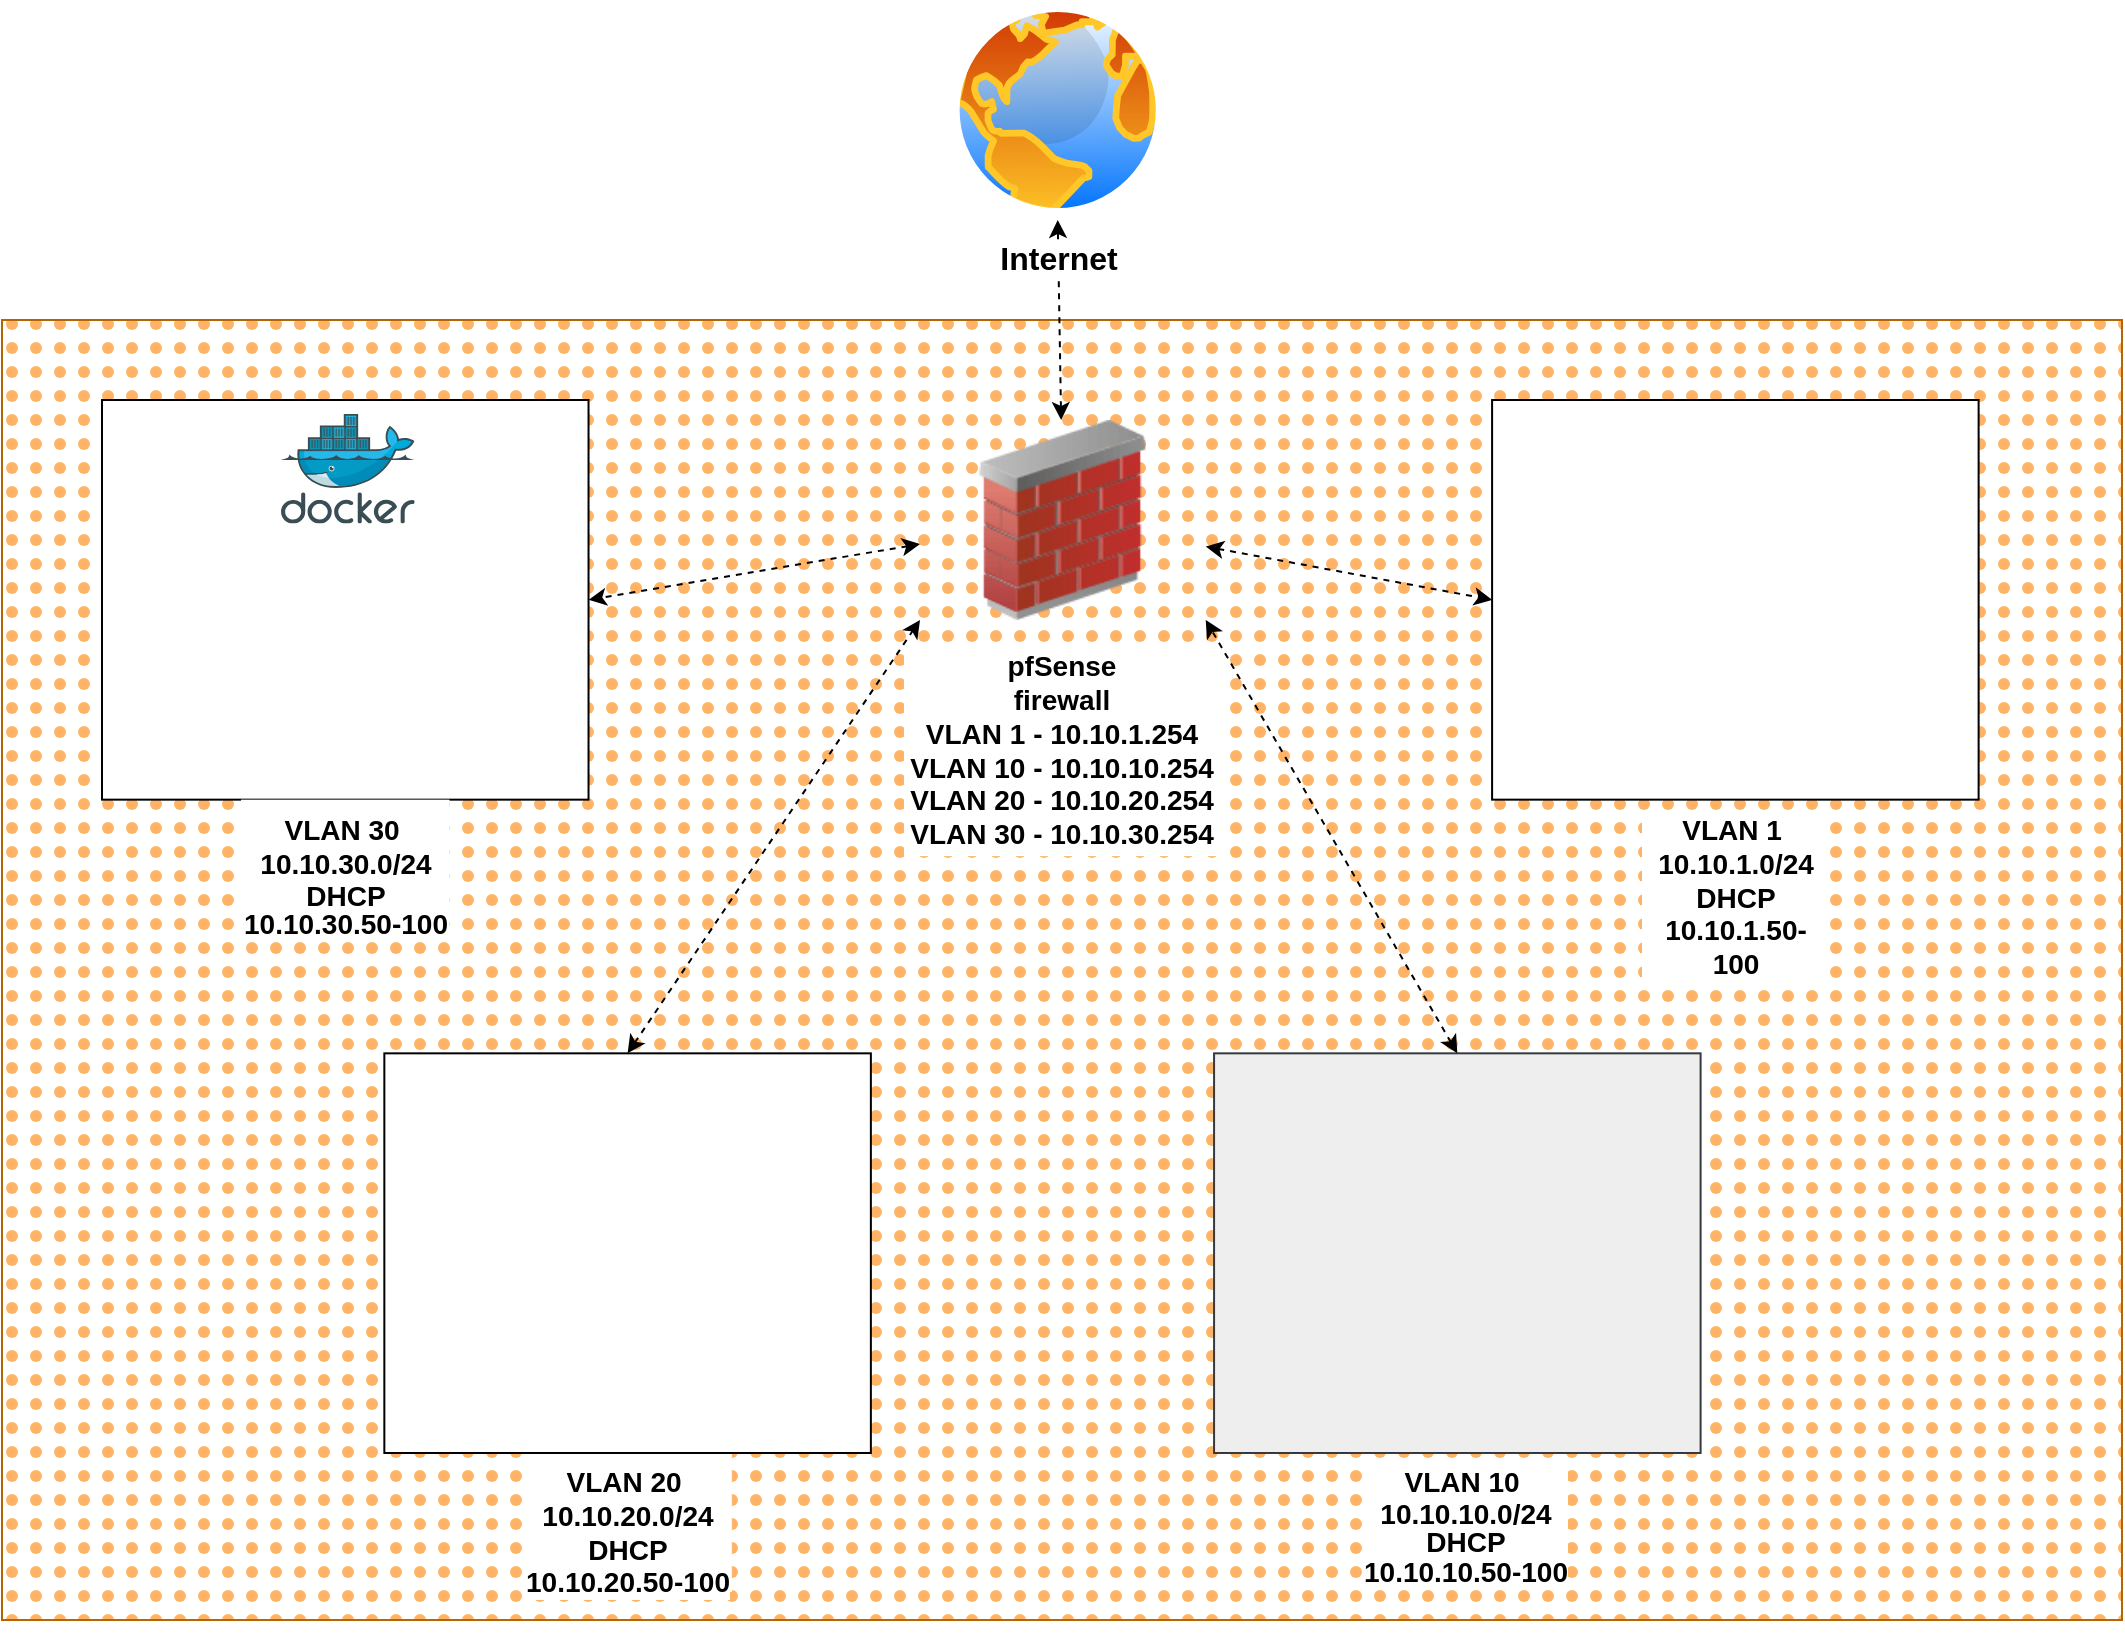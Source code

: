 <mxfile version="26.2.14">
  <diagram name="Machines" id="BvJP347GiiZfkOwUsqkh">
    <mxGraphModel dx="1422" dy="897" grid="1" gridSize="10" guides="1" tooltips="1" connect="1" arrows="1" fold="1" page="1" pageScale="1" pageWidth="1100" pageHeight="850" math="0" shadow="0">
      <root>
        <mxCell id="0" />
        <mxCell id="1" parent="0" />
        <mxCell id="tstO8E4ToWnD4s0VQoLR-23" value="" style="rounded=0;whiteSpace=wrap;html=1;fillColor=#FFB366;strokeColor=#b46504;gradientColor=none;gradientDirection=south;fillStyle=dots;" parent="1" vertex="1">
          <mxGeometry x="20" y="180" width="1060" height="650" as="geometry" />
        </mxCell>
        <mxCell id="tstO8E4ToWnD4s0VQoLR-16" style="rounded=0;orthogonalLoop=1;jettySize=auto;html=1;entryX=0.5;entryY=1;entryDx=0;entryDy=0;startArrow=classic;startFill=1;dashed=1;" parent="1" source="iSefM9oxy1AssCUOsb5a-2" target="iSefM9oxy1AssCUOsb5a-4" edge="1">
          <mxGeometry relative="1" as="geometry" />
        </mxCell>
        <mxCell id="iSefM9oxy1AssCUOsb5a-4" value="&lt;font style=&quot;font-size: 16px;&quot;&gt;&lt;b&gt;Internet&lt;/b&gt;&lt;/font&gt;" style="image;aspect=fixed;perimeter=ellipsePerimeter;html=1;align=center;shadow=0;dashed=0;spacingTop=3;image=img/lib/active_directory/internet_globe.svg;" parent="1" vertex="1">
          <mxGeometry x="492.86" y="20" width="110" height="110" as="geometry" />
        </mxCell>
        <mxCell id="tstO8E4ToWnD4s0VQoLR-12" value="" style="group" parent="1" vertex="1" connectable="0">
          <mxGeometry x="209.009" y="546.671" width="245.429" height="269.329" as="geometry" />
        </mxCell>
        <mxCell id="tstO8E4ToWnD4s0VQoLR-4" value="&lt;span style=&quot;font-family: Helvetica; font-style: normal; font-variant-ligatures: normal; font-variant-caps: normal; letter-spacing: normal; orphans: 2; text-indent: 0px; text-transform: none; widows: 2; word-spacing: 0px; -webkit-text-stroke-width: 0px; white-space: normal; text-decoration-thickness: initial; text-decoration-style: initial; text-decoration-color: initial; float: none; font-size: 14px; display: inline !important;&quot;&gt;&lt;b style=&quot;&quot;&gt;&lt;font style=&quot;font-size: 14px;&quot;&gt;VLAN 20&amp;nbsp;&lt;/font&gt;&lt;/b&gt;&lt;/span&gt;&lt;div style=&quot;forced-color-adjust: none; font-family: Helvetica; font-style: normal; font-variant-ligatures: normal; font-variant-caps: normal; letter-spacing: normal; orphans: 2; text-indent: 0px; text-transform: none; widows: 2; word-spacing: 0px; -webkit-text-stroke-width: 0px; white-space: normal; text-decoration-thickness: initial; text-decoration-style: initial; text-decoration-color: initial; font-size: 14px;&quot;&gt;&lt;b style=&quot;&quot;&gt;&lt;font style=&quot;font-size: 14px;&quot;&gt;10.10.20.0/24&lt;/font&gt;&lt;/b&gt;&lt;div style=&quot;forced-color-adjust: none;&quot;&gt;&lt;b&gt;&lt;font style=&quot;font-size: 14px;&quot;&gt;DHCP&lt;/font&gt;&lt;/b&gt;&lt;/div&gt;&lt;div style=&quot;forced-color-adjust: none;&quot;&gt;&lt;b style=&quot;&quot;&gt;&lt;font style=&quot;font-size: 14px;&quot;&gt;10.10.20.50-100&lt;/font&gt;&lt;/b&gt;&lt;/div&gt;&lt;/div&gt;" style="text;whiteSpace=wrap;html=1;align=center;fillColor=light-dark(#FFFFFF,#FFFFFF);fontColor=light-dark(#000000,#000000);labelBackgroundColor=light-dark(#FFFFFF,#FFFFFF);" parent="tstO8E4ToWnD4s0VQoLR-12" vertex="1">
          <mxGeometry x="71.668" y="199.825" width="104.257" height="69.504" as="geometry" />
        </mxCell>
        <mxCell id="5tb4uudJnrHotF7AxoZS-3" value="" style="rounded=0;whiteSpace=wrap;html=1;fillColor=light-dark(#FFFFFF,#FFFFFF);" parent="tstO8E4ToWnD4s0VQoLR-12" vertex="1">
          <mxGeometry x="2.163" width="243.266" height="199.825" as="geometry" />
        </mxCell>
        <mxCell id="8MhL2vGHyXz3FZBSNUEo-13" value="" style="shape=image;verticalLabelPosition=bottom;labelBackgroundColor=default;verticalAlign=top;aspect=fixed;imageAspect=0;image=https://seekvectors.com/files/download/Microsoft%20Active%20Directory-01.png;clipPath=inset(41.67% 12.67% 41.33% 10%);" parent="tstO8E4ToWnD4s0VQoLR-12" vertex="1">
          <mxGeometry y="24.327" width="243.265" height="53.475" as="geometry" />
        </mxCell>
        <mxCell id="8MhL2vGHyXz3FZBSNUEo-15" value="" style="shape=image;verticalLabelPosition=bottom;labelBackgroundColor=default;verticalAlign=top;aspect=fixed;imageAspect=0;image=https://upload.wikimedia.org/wikipedia/commons/thumb/0/05/Windows_10_Logo.svg/2560px-Windows_10_Logo.svg.png;" parent="tstO8E4ToWnD4s0VQoLR-12" vertex="1">
          <mxGeometry x="6.507" y="111.207" width="234.577" height="43.397" as="geometry" />
        </mxCell>
        <mxCell id="tstO8E4ToWnD4s0VQoLR-13" value="" style="group" parent="1" vertex="1" connectable="0">
          <mxGeometry x="626.036" y="546.671" width="243.266" height="269.329" as="geometry" />
        </mxCell>
        <mxCell id="tstO8E4ToWnD4s0VQoLR-1" value="&lt;span style=&quot;font-family: Helvetica; font-style: normal; font-variant-ligatures: normal; font-variant-caps: normal; letter-spacing: normal; orphans: 2; text-indent: 0px; text-transform: none; widows: 2; word-spacing: 0px; -webkit-text-stroke-width: 0px; white-space: normal; text-decoration-thickness: initial; text-decoration-style: initial; text-decoration-color: initial; float: none; font-size: 14px; display: inline !important;&quot;&gt;&lt;b style=&quot;&quot;&gt;&lt;font style=&quot;font-size: 14px; color: light-dark(rgb(0, 0, 0), rgb(0, 0, 0));&quot;&gt;VLAN 10&amp;nbsp;&lt;/font&gt;&lt;/b&gt;&lt;/span&gt;&lt;div style=&quot;forced-color-adjust: none; font-family: Helvetica; font-style: normal; font-variant-ligatures: normal; font-variant-caps: normal; letter-spacing: normal; orphans: 2; text-indent: 0px; text-transform: none; widows: 2; word-spacing: 0px; -webkit-text-stroke-width: 0px; white-space: normal; text-decoration-thickness: initial; text-decoration-style: initial; text-decoration-color: initial; line-height: 14.4px; font-size: 14px;&quot;&gt;&lt;b style=&quot;&quot;&gt;&lt;font style=&quot;font-size: 14px; color: light-dark(rgb(0, 0, 0), rgb(0, 0, 0));&quot;&gt;10.10.10.0/24&lt;/font&gt;&lt;/b&gt;&lt;div style=&quot;forced-color-adjust: none; line-height: 14.4px;&quot;&gt;&lt;b&gt;&lt;font style=&quot;font-size: 14px; color: light-dark(rgb(0, 0, 0), rgb(0, 0, 0));&quot;&gt;DHCP&lt;/font&gt;&lt;/b&gt;&lt;/div&gt;&lt;div style=&quot;forced-color-adjust: none; line-height: 14.4px;&quot;&gt;&lt;b style=&quot;&quot;&gt;&lt;font style=&quot;font-size: 14px; color: light-dark(rgb(0, 0, 0), rgb(0, 0, 0));&quot;&gt;10.10.10.50-100&lt;/font&gt;&lt;/b&gt;&lt;/div&gt;&lt;/div&gt;" style="text;whiteSpace=wrap;html=1;align=center;rounded=0;fillColor=none;labelBackgroundColor=light-dark(#FFFFFF,#FFFFFF);" parent="tstO8E4ToWnD4s0VQoLR-13" vertex="1">
          <mxGeometry x="73.848" y="199.825" width="104.257" height="69.504" as="geometry" />
        </mxCell>
        <mxCell id="5tb4uudJnrHotF7AxoZS-2" value="" style="rounded=0;whiteSpace=wrap;html=1;fillColor=light-dark(#EEEEEE,#FFFFFF);strokeColor=#36393d;" parent="tstO8E4ToWnD4s0VQoLR-13" vertex="1">
          <mxGeometry width="243.266" height="199.825" as="geometry" />
        </mxCell>
        <mxCell id="5tb4uudJnrHotF7AxoZS-9" value="" style="shape=image;verticalLabelPosition=bottom;labelBackgroundColor=default;verticalAlign=top;aspect=fixed;imageAspect=0;image=https://letslearnabout.net/wp-content/uploads/2023/07/ad5a831987ef92f60ea5ecd4b29523c3.png;" parent="tstO8E4ToWnD4s0VQoLR-13" vertex="1">
          <mxGeometry x="48.002" y="30.625" width="147.262" height="147.262" as="geometry" />
        </mxCell>
        <mxCell id="tstO8E4ToWnD4s0VQoLR-15" value="" style="group;labelBackgroundColor=none;fontColor=light-dark(#000000,#000000);" parent="1" vertex="1" connectable="0">
          <mxGeometry x="70" y="220" width="1010" height="620" as="geometry" />
        </mxCell>
        <mxCell id="5tb4uudJnrHotF7AxoZS-4" value="" style="rounded=0;whiteSpace=wrap;html=1;align=center;fillColor=light-dark(#FFFFFF,#FFFFFF);" parent="tstO8E4ToWnD4s0VQoLR-15" vertex="1">
          <mxGeometry x="4.939e-14" width="243.266" height="199.825" as="geometry" />
        </mxCell>
        <mxCell id="iSefM9oxy1AssCUOsb5a-8" value="" style="shape=image;html=1;verticalAlign=top;verticalLabelPosition=bottom;labelBackgroundColor=#ffffff;imageAspect=0;aspect=fixed;image=https://cdn1.iconfinder.com/data/icons/operating-system-flat-1/30/ubuntu-128.png" parent="tstO8E4ToWnD4s0VQoLR-15" vertex="1">
          <mxGeometry x="4.939e-14" width="69.504" height="69.504" as="geometry" />
        </mxCell>
        <mxCell id="5tb4uudJnrHotF7AxoZS-5" value="" style="image;sketch=0;aspect=fixed;html=1;points=[];align=center;fontSize=12;image=img/lib/mscae/Docker.svg;" parent="tstO8E4ToWnD4s0VQoLR-15" vertex="1">
          <mxGeometry x="89.487" y="6.95" width="66.898" height="54.856" as="geometry" />
        </mxCell>
        <mxCell id="5tb4uudJnrHotF7AxoZS-6" value="" style="shape=image;verticalLabelPosition=bottom;labelBackgroundColor=default;verticalAlign=top;aspect=fixed;imageAspect=0;image=https://marketplace-assets.digitalocean.com/logos/portaineriolimit-portainercommuni.svg;" parent="tstO8E4ToWnD4s0VQoLR-15" vertex="1">
          <mxGeometry x="156.385" width="78.192" height="78.192" as="geometry" />
        </mxCell>
        <mxCell id="5tb4uudJnrHotF7AxoZS-10" value="" style="shape=image;verticalLabelPosition=bottom;labelBackgroundColor=default;verticalAlign=top;aspect=fixed;imageAspect=0;image=https://miro.medium.com/v2/resize:fit:1104/1*l0dZW0__5ouH_m-6pc0zKg.jpeg;" parent="tstO8E4ToWnD4s0VQoLR-15" vertex="1">
          <mxGeometry x="136.402" y="78.192" width="98.175" height="30.947" as="geometry" />
        </mxCell>
        <mxCell id="5tb4uudJnrHotF7AxoZS-12" value="" style="shape=image;verticalLabelPosition=bottom;labelBackgroundColor=default;verticalAlign=top;aspect=fixed;imageAspect=0;image=https://raw.githubusercontent.com/WebGoat/WebGoat/main/src/main/resources/lessons/challenges/images/webgoat2.png;" parent="tstO8E4ToWnD4s0VQoLR-15" vertex="1">
          <mxGeometry x="136.402" y="114.144" width="98.175" height="31.633" as="geometry" />
        </mxCell>
        <mxCell id="8MhL2vGHyXz3FZBSNUEo-3" value="" style="shape=image;verticalLabelPosition=bottom;labelBackgroundColor=default;verticalAlign=top;aspect=fixed;imageAspect=0;image=https://appstore.edgenexus.io/wp-content/uploads/2018/03/dvwa-logo-500x500.png;" parent="tstO8E4ToWnD4s0VQoLR-15" vertex="1">
          <mxGeometry x="156.385" y="139.009" width="60.816" height="60.816" as="geometry" />
        </mxCell>
        <mxCell id="tstO8E4ToWnD4s0VQoLR-5" value="&lt;span style=&quot;font-family: Helvetica; font-style: normal; font-variant-ligatures: normal; font-variant-caps: normal; letter-spacing: normal; orphans: 2; text-indent: 0px; text-transform: none; widows: 2; word-spacing: 0px; -webkit-text-stroke-width: 0px; white-space: normal; text-decoration-thickness: initial; text-decoration-style: initial; text-decoration-color: initial; float: none; font-size: 14px; display: inline !important;&quot;&gt;&lt;b style=&quot;&quot;&gt;&lt;font style=&quot;font-size: 14px;&quot;&gt;VLAN 30&amp;nbsp;&lt;/font&gt;&lt;/b&gt;&lt;/span&gt;&lt;div style=&quot;forced-color-adjust: none; font-family: Helvetica; font-style: normal; font-variant-ligatures: normal; font-variant-caps: normal; letter-spacing: normal; orphans: 2; text-indent: 0px; text-transform: none; widows: 2; word-spacing: 0px; -webkit-text-stroke-width: 0px; white-space: normal; text-decoration-thickness: initial; text-decoration-style: initial; text-decoration-color: initial; font-size: 14px;&quot;&gt;&lt;b style=&quot;&quot;&gt;&lt;font style=&quot;font-size: 14px;&quot;&gt;10.10.30.0/24&lt;/font&gt;&lt;/b&gt;&lt;div style=&quot;forced-color-adjust: none; line-height: 14.4px;&quot;&gt;&lt;b&gt;&lt;font style=&quot;font-size: 14px;&quot;&gt;DHCP&lt;/font&gt;&lt;/b&gt;&lt;/div&gt;&lt;div style=&quot;forced-color-adjust: none; line-height: 14.4px;&quot;&gt;&lt;b style=&quot;&quot;&gt;&lt;font style=&quot;font-size: 14px;&quot;&gt;10.10.30.50-100&lt;/font&gt;&lt;/b&gt;&lt;/div&gt;&lt;/div&gt;" style="text;whiteSpace=wrap;html=1;align=center;fontColor=light-dark(#000000,#000000);fillColor=light-dark(#FFFFFF,#FFFFFF);labelBackgroundColor=light-dark(#FFFFFF,#FFFFFF);" parent="tstO8E4ToWnD4s0VQoLR-15" vertex="1">
          <mxGeometry x="69.504" y="199.825" width="104.257" height="69.504" as="geometry" />
        </mxCell>
        <mxCell id="tstO8E4ToWnD4s0VQoLR-6" value="" style="shape=image;verticalLabelPosition=bottom;labelBackgroundColor=default;verticalAlign=top;aspect=fixed;imageAspect=0;image=https://docs.strangebee.com/thehive/images/general/thehive.svg;movable=1;resizable=1;rotatable=1;deletable=1;editable=1;locked=0;connectable=1;" parent="tstO8E4ToWnD4s0VQoLR-15" vertex="1">
          <mxGeometry y="87.749" width="122.927" height="34.752" as="geometry" />
        </mxCell>
        <mxCell id="tstO8E4ToWnD4s0VQoLR-8" value="" style="shape=image;verticalLabelPosition=bottom;labelBackgroundColor=default;verticalAlign=top;aspect=fixed;imageAspect=0;image=https://github.com/TheHive-Project/Cortex/raw/master/images/cortex-logo.png;movable=1;resizable=1;rotatable=1;deletable=1;editable=1;locked=0;connectable=1;" parent="tstO8E4ToWnD4s0VQoLR-15" vertex="1">
          <mxGeometry x="1.295" y="139.009" width="121.633" height="31.624" as="geometry" />
        </mxCell>
        <mxCell id="n5EU9nNsRuOSU7xPGDzg-3" value="&lt;b style=&quot;text-wrap-mode: nowrap; font-size: 14px;&quot;&gt;pfSense&lt;/b&gt;&lt;div style=&quot;text-wrap-mode: nowrap; font-size: 14px;&quot;&gt;&lt;b&gt;firewall&lt;/b&gt;&lt;/div&gt;&lt;div style=&quot;text-wrap-mode: nowrap; font-size: 14px;&quot;&gt;&lt;b&gt;VLAN 1 - 10.10.1.254&lt;/b&gt;&lt;/div&gt;&lt;div style=&quot;text-wrap-mode: nowrap; font-size: 14px;&quot;&gt;&lt;b&gt;VLAN 10 - 10.10.10.254&lt;br&gt;&lt;/b&gt;&lt;/div&gt;&lt;div style=&quot;text-wrap-mode: nowrap; font-size: 14px;&quot;&gt;&lt;b&gt;VLAN 20 - 10.10.20.254&lt;br&gt;&lt;/b&gt;&lt;/div&gt;&lt;div style=&quot;text-wrap-mode: nowrap; font-size: 14px;&quot;&gt;&lt;b&gt;VLAN 30 - 10.10.30.254&lt;/b&gt;&lt;/div&gt;" style="text;html=1;align=center;verticalAlign=middle;whiteSpace=wrap;rounded=0;fillColor=light-dark(#FFFFFF,#FFFFFF);fontColor=light-dark(#000000,#000000);" vertex="1" parent="tstO8E4ToWnD4s0VQoLR-15">
          <mxGeometry x="401" y="122.5" width="158" height="105.58" as="geometry" />
        </mxCell>
        <mxCell id="tstO8E4ToWnD4s0VQoLR-18" style="rounded=0;orthogonalLoop=1;jettySize=auto;html=1;entryX=1;entryY=0.5;entryDx=0;entryDy=0;dashed=1;startArrow=classic;startFill=1;" parent="1" source="iSefM9oxy1AssCUOsb5a-2" target="5tb4uudJnrHotF7AxoZS-4" edge="1">
          <mxGeometry relative="1" as="geometry" />
        </mxCell>
        <mxCell id="tstO8E4ToWnD4s0VQoLR-19" style="rounded=0;orthogonalLoop=1;jettySize=auto;html=1;entryX=0;entryY=0.5;entryDx=0;entryDy=0;dashed=1;startArrow=classic;startFill=1;" parent="1" source="iSefM9oxy1AssCUOsb5a-2" target="5tb4uudJnrHotF7AxoZS-1" edge="1">
          <mxGeometry relative="1" as="geometry" />
        </mxCell>
        <mxCell id="iSefM9oxy1AssCUOsb5a-2" value="&lt;div style=&quot;font-size: 14px;&quot;&gt;&lt;br&gt;&lt;/div&gt;" style="image;html=1;image=img/lib/clip_art/networking/Firewall_02_128x128.png" parent="1" vertex="1">
          <mxGeometry x="479" y="230" width="142.86" height="100" as="geometry" />
        </mxCell>
        <mxCell id="tstO8E4ToWnD4s0VQoLR-17" style="rounded=0;orthogonalLoop=1;jettySize=auto;html=1;entryX=0;entryY=1;entryDx=0;entryDy=0;startArrow=classic;startFill=1;dashed=1;exitX=0.5;exitY=0;exitDx=0;exitDy=0;" parent="1" source="5tb4uudJnrHotF7AxoZS-3" target="iSefM9oxy1AssCUOsb5a-2" edge="1">
          <mxGeometry relative="1" as="geometry">
            <mxPoint x="320" y="530" as="sourcePoint" />
          </mxGeometry>
        </mxCell>
        <mxCell id="tstO8E4ToWnD4s0VQoLR-20" style="rounded=0;orthogonalLoop=1;jettySize=auto;html=1;entryX=1;entryY=1;entryDx=0;entryDy=0;dashed=1;startArrow=classic;startFill=1;exitX=0.5;exitY=0;exitDx=0;exitDy=0;" parent="1" source="5tb4uudJnrHotF7AxoZS-2" target="iSefM9oxy1AssCUOsb5a-2" edge="1">
          <mxGeometry relative="1" as="geometry" />
        </mxCell>
        <mxCell id="tstO8E4ToWnD4s0VQoLR-14" value="" style="group;fillColor=none;" parent="1" vertex="1" connectable="0">
          <mxGeometry x="765.044" y="220" width="243.266" height="269.329" as="geometry" />
        </mxCell>
        <mxCell id="5tb4uudJnrHotF7AxoZS-1" value="" style="rounded=0;whiteSpace=wrap;html=1;movable=1;resizable=1;rotatable=1;deletable=1;editable=1;locked=0;connectable=1;fillColor=light-dark(#FFFFFF,#FFFFFF);" parent="tstO8E4ToWnD4s0VQoLR-14" vertex="1">
          <mxGeometry width="243.266" height="199.825" as="geometry" />
        </mxCell>
        <mxCell id="iSefM9oxy1AssCUOsb5a-3" value="" style="shape=image;verticalLabelPosition=bottom;labelBackgroundColor=default;verticalAlign=top;aspect=fixed;imageAspect=0;image=https://upload.wikimedia.org/wikipedia/commons/thumb/2/2b/Kali-dragon-icon.svg/2048px-Kali-dragon-icon.svg.png;movable=1;resizable=1;rotatable=1;deletable=1;editable=1;locked=0;connectable=1;" parent="tstO8E4ToWnD4s0VQoLR-14" vertex="1">
          <mxGeometry x="5.326" width="86.88" height="86.88" as="geometry" />
        </mxCell>
        <mxCell id="8MhL2vGHyXz3FZBSNUEo-1" value="" style="shape=image;verticalLabelPosition=bottom;labelBackgroundColor=default;verticalAlign=top;aspect=fixed;imageAspect=0;image=https://miro.medium.com/v2/resize:fit:1400/1*avSrkx78FxkvQ_EydrSFLA.png;movable=1;resizable=1;rotatable=1;deletable=1;editable=1;locked=0;connectable=1;" parent="tstO8E4ToWnD4s0VQoLR-14" vertex="1">
          <mxGeometry x="112.971" y="139.009" width="124.213" height="33.64" as="geometry" />
        </mxCell>
        <mxCell id="8MhL2vGHyXz3FZBSNUEo-2" value="" style="shape=image;verticalLabelPosition=bottom;labelBackgroundColor=default;verticalAlign=top;aspect=fixed;imageAspect=0;image=https://upload.wikimedia.org/wikipedia/commons/c/c3/Wazuh-Logo-2022.png;movable=1;resizable=1;rotatable=1;deletable=1;editable=1;locked=0;connectable=1;" parent="tstO8E4ToWnD4s0VQoLR-14" vertex="1">
          <mxGeometry x="112.736" y="81.398" width="130.529" height="37.028" as="geometry" />
        </mxCell>
        <mxCell id="8MhL2vGHyXz3FZBSNUEo-4" value="" style="shape=image;verticalLabelPosition=bottom;labelBackgroundColor=default;verticalAlign=top;aspect=fixed;imageAspect=0;image=https://securityonionsolutions.com/logo/logo-so-light.png;clipPath=inset(39% 8.33% 37.33% 7.67%);movable=1;resizable=1;rotatable=1;deletable=1;editable=1;locked=0;connectable=1;" parent="tstO8E4ToWnD4s0VQoLR-14" vertex="1">
          <mxGeometry x="116.333" y="26.064" width="123.344" height="34.752" as="geometry" />
        </mxCell>
        <mxCell id="8MhL2vGHyXz3FZBSNUEo-5" value="" style="shape=image;verticalLabelPosition=bottom;labelBackgroundColor=default;verticalAlign=top;aspect=fixed;imageAspect=0;image=https://wazuh.com/uploads/2022/04/caldera-post-icon.png;movable=1;resizable=1;rotatable=1;deletable=1;editable=1;locked=0;connectable=1;" parent="tstO8E4ToWnD4s0VQoLR-14" vertex="1">
          <mxGeometry y="91.224" width="108.601" height="108.601" as="geometry" />
        </mxCell>
        <mxCell id="tstO8E4ToWnD4s0VQoLR-2" value="&lt;span style=&quot;font-family: Helvetica; font-style: normal; font-variant-ligatures: normal; font-variant-caps: normal; letter-spacing: normal; orphans: 2; text-indent: 0px; text-transform: none; widows: 2; word-spacing: 0px; -webkit-text-stroke-width: 0px; white-space: normal; text-decoration-thickness: initial; text-decoration-style: initial; text-decoration-color: initial; float: none; font-size: 14px; display: inline !important;&quot;&gt;&lt;b style=&quot;&quot;&gt;&lt;font style=&quot;font-size: 14px;&quot;&gt;VLAN 1&amp;nbsp;&lt;/font&gt;&lt;/b&gt;&lt;/span&gt;&lt;div style=&quot;forced-color-adjust: none; font-family: Helvetica; font-style: normal; font-variant-ligatures: normal; font-variant-caps: normal; letter-spacing: normal; orphans: 2; text-indent: 0px; text-transform: none; widows: 2; word-spacing: 0px; -webkit-text-stroke-width: 0px; white-space: normal; text-decoration-thickness: initial; text-decoration-style: initial; text-decoration-color: initial; font-size: 14px;&quot;&gt;&lt;b style=&quot;&quot;&gt;&lt;font style=&quot;font-size: 14px;&quot;&gt;10.10.1.0/24&lt;/font&gt;&lt;/b&gt;&lt;div style=&quot;forced-color-adjust: none;&quot;&gt;&lt;b&gt;&lt;font style=&quot;font-size: 14px;&quot;&gt;DHCP&lt;/font&gt;&lt;/b&gt;&lt;/div&gt;&lt;div style=&quot;forced-color-adjust: none;&quot;&gt;&lt;b style=&quot;&quot;&gt;&lt;font style=&quot;font-size: 14px;&quot;&gt;10.10.1.50-100&lt;/font&gt;&lt;/b&gt;&lt;/div&gt;&lt;/div&gt;" style="text;whiteSpace=wrap;html=1;align=center;fillColor=none;labelBackgroundColor=light-dark(#FFFFFF,#FFFFFF);fontColor=light-dark(#000000,#000000);" parent="tstO8E4ToWnD4s0VQoLR-14" vertex="1">
          <mxGeometry x="73.848" y="199.825" width="95.569" height="69.504" as="geometry" />
        </mxCell>
        <mxCell id="tstO8E4ToWnD4s0VQoLR-27" value="" style="shape=image;verticalLabelPosition=bottom;labelBackgroundColor=default;verticalAlign=top;aspect=fixed;imageAspect=0;image=https://upload.wikimedia.org/wikipedia/commons/thumb/9/92/Logo_Proxmox.svg/2560px-Logo_Proxmox.svg.png;" parent="1" vertex="1">
          <mxGeometry x="20" y="130" width="315.79" height="50" as="geometry" />
        </mxCell>
      </root>
    </mxGraphModel>
  </diagram>
</mxfile>
